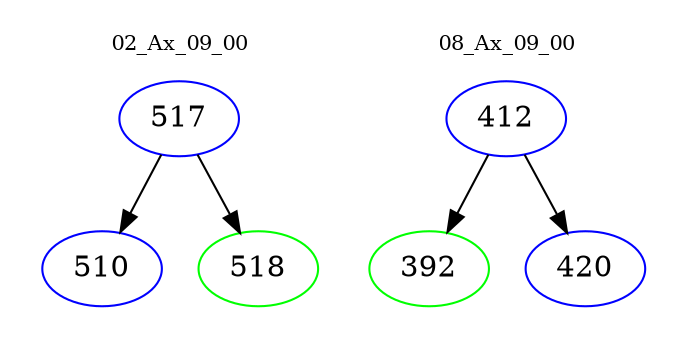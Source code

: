 digraph{
subgraph cluster_0 {
color = white
label = "02_Ax_09_00";
fontsize=10;
T0_517 [label="517", color="blue"]
T0_517 -> T0_510 [color="black"]
T0_510 [label="510", color="blue"]
T0_517 -> T0_518 [color="black"]
T0_518 [label="518", color="green"]
}
subgraph cluster_1 {
color = white
label = "08_Ax_09_00";
fontsize=10;
T1_412 [label="412", color="blue"]
T1_412 -> T1_392 [color="black"]
T1_392 [label="392", color="green"]
T1_412 -> T1_420 [color="black"]
T1_420 [label="420", color="blue"]
}
}
